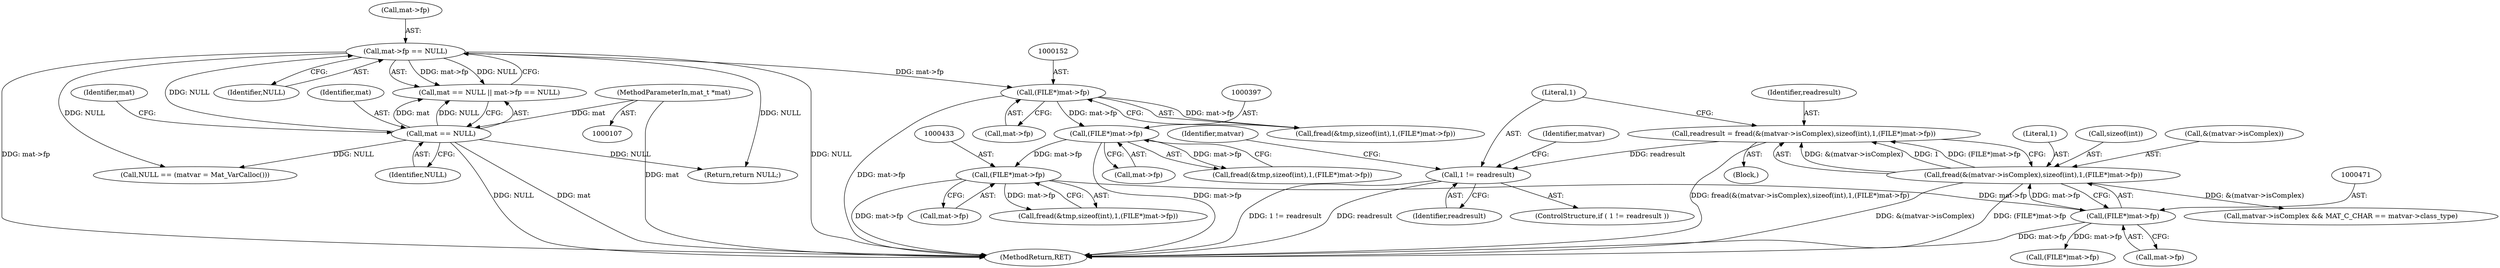 digraph "0_matio_651a8e28099edb5fbb9e4e1d4d3238848f446c9a@API" {
"1000460" [label="(Call,readresult = fread(&(matvar->isComplex),sizeof(int),1,(FILE*)mat->fp))"];
"1000462" [label="(Call,fread(&(matvar->isComplex),sizeof(int),1,(FILE*)mat->fp))"];
"1000470" [label="(Call,(FILE*)mat->fp)"];
"1000432" [label="(Call,(FILE*)mat->fp)"];
"1000396" [label="(Call,(FILE*)mat->fp)"];
"1000151" [label="(Call,(FILE*)mat->fp)"];
"1000127" [label="(Call,mat->fp == NULL)"];
"1000124" [label="(Call,mat == NULL)"];
"1000108" [label="(MethodParameterIn,mat_t *mat)"];
"1000476" [label="(Call,1 != readresult)"];
"1000461" [label="(Identifier,readresult)"];
"1000477" [label="(Literal,1)"];
"1000470" [label="(Call,(FILE*)mat->fp)"];
"1000153" [label="(Call,mat->fp)"];
"1000151" [label="(Call,(FILE*)mat->fp)"];
"1000469" [label="(Literal,1)"];
"1000467" [label="(Call,sizeof(int))"];
"1000485" [label="(Call,matvar->isComplex && MAT_C_CHAR == matvar->class_type)"];
"1000472" [label="(Call,mat->fp)"];
"1000390" [label="(Call,fread(&tmp,sizeof(int),1,(FILE*)mat->fp))"];
"1000108" [label="(MethodParameterIn,mat_t *mat)"];
"1000507" [label="(Call,(FILE*)mat->fp)"];
"1000127" [label="(Call,mat->fp == NULL)"];
"1000131" [label="(Identifier,NULL)"];
"1000460" [label="(Call,readresult = fread(&(matvar->isComplex),sizeof(int),1,(FILE*)mat->fp))"];
"1000434" [label="(Call,mat->fp)"];
"1000487" [label="(Identifier,matvar)"];
"1000478" [label="(Identifier,readresult)"];
"1000665" [label="(MethodReturn,RET)"];
"1000462" [label="(Call,fread(&(matvar->isComplex),sizeof(int),1,(FILE*)mat->fp))"];
"1000126" [label="(Identifier,NULL)"];
"1000128" [label="(Call,mat->fp)"];
"1000145" [label="(Call,fread(&tmp,sizeof(int),1,(FILE*)mat->fp))"];
"1000125" [label="(Identifier,mat)"];
"1000132" [label="(Return,return NULL;)"];
"1000129" [label="(Identifier,mat)"];
"1000398" [label="(Call,mat->fp)"];
"1000123" [label="(Call,mat == NULL || mat->fp == NULL)"];
"1000432" [label="(Call,(FILE*)mat->fp)"];
"1000476" [label="(Call,1 != readresult)"];
"1000124" [label="(Call,mat == NULL)"];
"1000136" [label="(Call,NULL == (matvar = Mat_VarCalloc()))"];
"1000475" [label="(ControlStructure,if ( 1 != readresult ))"];
"1000396" [label="(Call,(FILE*)mat->fp)"];
"1000426" [label="(Call,fread(&tmp,sizeof(int),1,(FILE*)mat->fp))"];
"1000481" [label="(Identifier,matvar)"];
"1000109" [label="(Block,)"];
"1000463" [label="(Call,&(matvar->isComplex))"];
"1000460" -> "1000109"  [label="AST: "];
"1000460" -> "1000462"  [label="CFG: "];
"1000461" -> "1000460"  [label="AST: "];
"1000462" -> "1000460"  [label="AST: "];
"1000477" -> "1000460"  [label="CFG: "];
"1000460" -> "1000665"  [label="DDG: fread(&(matvar->isComplex),sizeof(int),1,(FILE*)mat->fp)"];
"1000462" -> "1000460"  [label="DDG: &(matvar->isComplex)"];
"1000462" -> "1000460"  [label="DDG: 1"];
"1000462" -> "1000460"  [label="DDG: (FILE*)mat->fp"];
"1000460" -> "1000476"  [label="DDG: readresult"];
"1000462" -> "1000470"  [label="CFG: "];
"1000463" -> "1000462"  [label="AST: "];
"1000467" -> "1000462"  [label="AST: "];
"1000469" -> "1000462"  [label="AST: "];
"1000470" -> "1000462"  [label="AST: "];
"1000462" -> "1000665"  [label="DDG: &(matvar->isComplex)"];
"1000462" -> "1000665"  [label="DDG: (FILE*)mat->fp"];
"1000470" -> "1000462"  [label="DDG: mat->fp"];
"1000462" -> "1000485"  [label="DDG: &(matvar->isComplex)"];
"1000470" -> "1000472"  [label="CFG: "];
"1000471" -> "1000470"  [label="AST: "];
"1000472" -> "1000470"  [label="AST: "];
"1000470" -> "1000665"  [label="DDG: mat->fp"];
"1000432" -> "1000470"  [label="DDG: mat->fp"];
"1000470" -> "1000507"  [label="DDG: mat->fp"];
"1000432" -> "1000426"  [label="AST: "];
"1000432" -> "1000434"  [label="CFG: "];
"1000433" -> "1000432"  [label="AST: "];
"1000434" -> "1000432"  [label="AST: "];
"1000426" -> "1000432"  [label="CFG: "];
"1000432" -> "1000665"  [label="DDG: mat->fp"];
"1000432" -> "1000426"  [label="DDG: mat->fp"];
"1000396" -> "1000432"  [label="DDG: mat->fp"];
"1000396" -> "1000390"  [label="AST: "];
"1000396" -> "1000398"  [label="CFG: "];
"1000397" -> "1000396"  [label="AST: "];
"1000398" -> "1000396"  [label="AST: "];
"1000390" -> "1000396"  [label="CFG: "];
"1000396" -> "1000665"  [label="DDG: mat->fp"];
"1000396" -> "1000390"  [label="DDG: mat->fp"];
"1000151" -> "1000396"  [label="DDG: mat->fp"];
"1000151" -> "1000145"  [label="AST: "];
"1000151" -> "1000153"  [label="CFG: "];
"1000152" -> "1000151"  [label="AST: "];
"1000153" -> "1000151"  [label="AST: "];
"1000145" -> "1000151"  [label="CFG: "];
"1000151" -> "1000665"  [label="DDG: mat->fp"];
"1000151" -> "1000145"  [label="DDG: mat->fp"];
"1000127" -> "1000151"  [label="DDG: mat->fp"];
"1000127" -> "1000123"  [label="AST: "];
"1000127" -> "1000131"  [label="CFG: "];
"1000128" -> "1000127"  [label="AST: "];
"1000131" -> "1000127"  [label="AST: "];
"1000123" -> "1000127"  [label="CFG: "];
"1000127" -> "1000665"  [label="DDG: mat->fp"];
"1000127" -> "1000665"  [label="DDG: NULL"];
"1000127" -> "1000123"  [label="DDG: mat->fp"];
"1000127" -> "1000123"  [label="DDG: NULL"];
"1000124" -> "1000127"  [label="DDG: NULL"];
"1000127" -> "1000132"  [label="DDG: NULL"];
"1000127" -> "1000136"  [label="DDG: NULL"];
"1000124" -> "1000123"  [label="AST: "];
"1000124" -> "1000126"  [label="CFG: "];
"1000125" -> "1000124"  [label="AST: "];
"1000126" -> "1000124"  [label="AST: "];
"1000129" -> "1000124"  [label="CFG: "];
"1000123" -> "1000124"  [label="CFG: "];
"1000124" -> "1000665"  [label="DDG: NULL"];
"1000124" -> "1000665"  [label="DDG: mat"];
"1000124" -> "1000123"  [label="DDG: mat"];
"1000124" -> "1000123"  [label="DDG: NULL"];
"1000108" -> "1000124"  [label="DDG: mat"];
"1000124" -> "1000132"  [label="DDG: NULL"];
"1000124" -> "1000136"  [label="DDG: NULL"];
"1000108" -> "1000107"  [label="AST: "];
"1000108" -> "1000665"  [label="DDG: mat"];
"1000476" -> "1000475"  [label="AST: "];
"1000476" -> "1000478"  [label="CFG: "];
"1000477" -> "1000476"  [label="AST: "];
"1000478" -> "1000476"  [label="AST: "];
"1000481" -> "1000476"  [label="CFG: "];
"1000487" -> "1000476"  [label="CFG: "];
"1000476" -> "1000665"  [label="DDG: 1 != readresult"];
"1000476" -> "1000665"  [label="DDG: readresult"];
}
